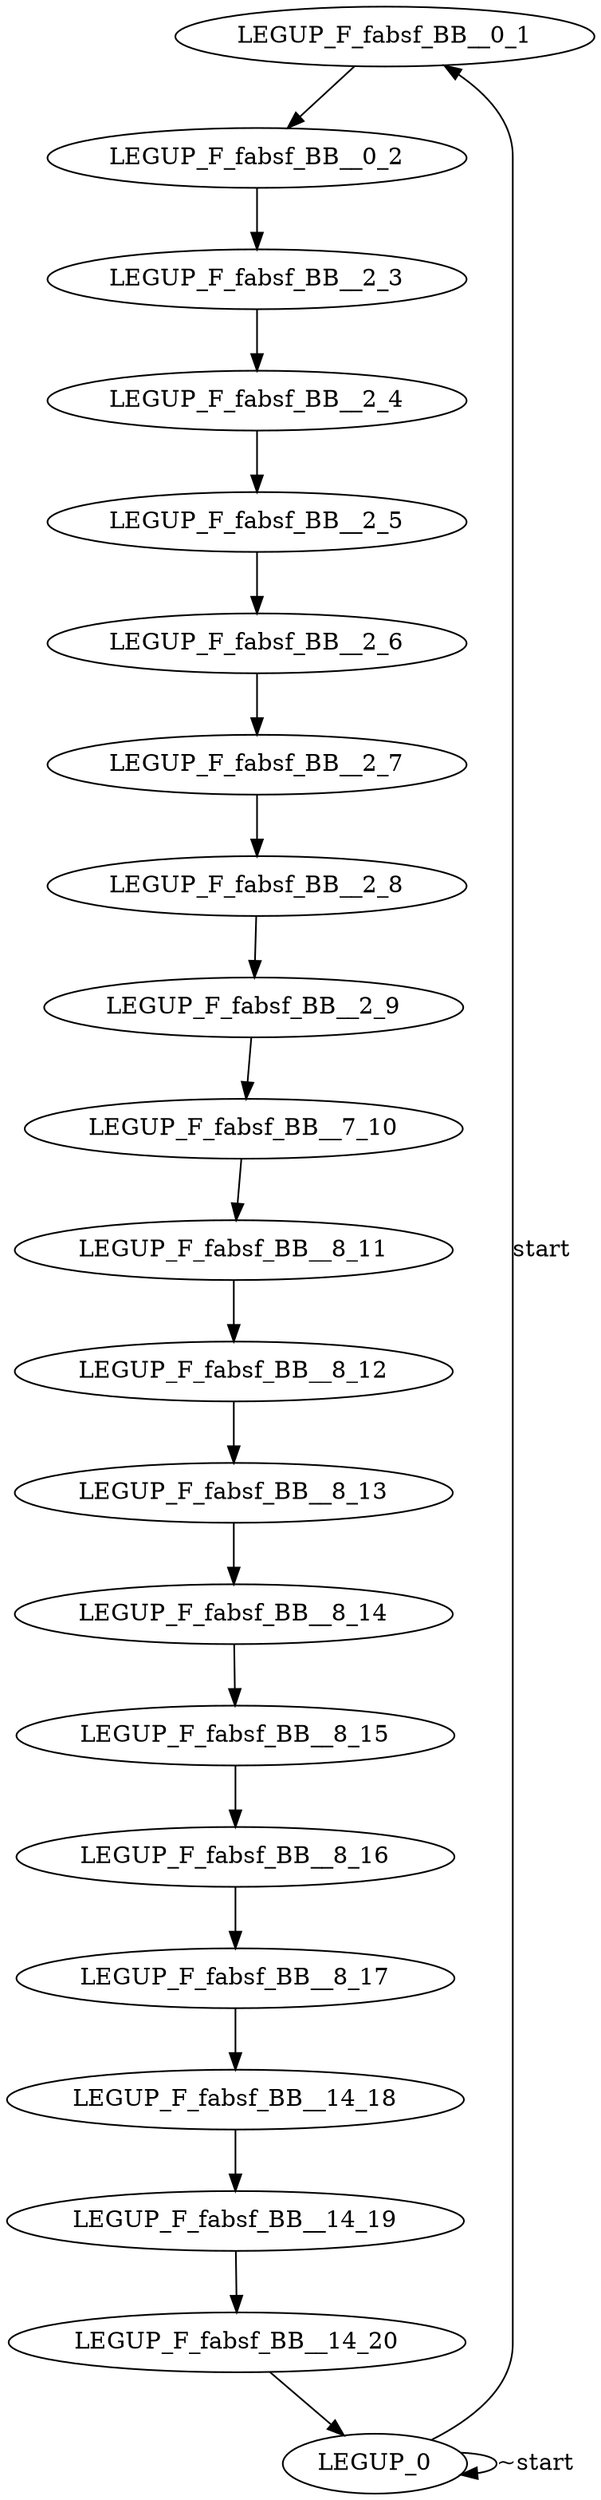 digraph {
Node0x2cd02d0[label="LEGUP_F_fabsf_BB__0_1"];
Node0x2cd0130[label="LEGUP_0"];
Node0x2cd0130 -> Node0x2cd02d0[label="start"];
Node0x2cd0130 -> Node0x2cd0130[label="~start"];
Node0x2cd0720[label="LEGUP_F_fabsf_BB__0_2"];
Node0x2cd02d0 -> Node0x2cd0720;
Node0x2cd03a0[label="LEGUP_F_fabsf_BB__2_3"];
Node0x2cd0720 -> Node0x2cd03a0;
Node0x2cd1490[label="LEGUP_F_fabsf_BB__2_4"];
Node0x2cd03a0 -> Node0x2cd1490;
Node0x2cd1560[label="LEGUP_F_fabsf_BB__2_5"];
Node0x2cd1490 -> Node0x2cd1560;
Node0x2cd1630[label="LEGUP_F_fabsf_BB__2_6"];
Node0x2cd1560 -> Node0x2cd1630;
Node0x2cd1700[label="LEGUP_F_fabsf_BB__2_7"];
Node0x2cd1630 -> Node0x2cd1700;
Node0x2cd17d0[label="LEGUP_F_fabsf_BB__2_8"];
Node0x2cd1700 -> Node0x2cd17d0;
Node0x2cd18a0[label="LEGUP_F_fabsf_BB__2_9"];
Node0x2cd17d0 -> Node0x2cd18a0;
Node0x2cd0470[label="LEGUP_F_fabsf_BB__7_10"];
Node0x2cd18a0 -> Node0x2cd0470;
Node0x2cd0540[label="LEGUP_F_fabsf_BB__8_11"];
Node0x2cd0470 -> Node0x2cd0540;
Node0x2cd1a70[label="LEGUP_F_fabsf_BB__8_12"];
Node0x2cd0540 -> Node0x2cd1a70;
Node0x2cd1b40[label="LEGUP_F_fabsf_BB__8_13"];
Node0x2cd1a70 -> Node0x2cd1b40;
Node0x2cd1c10[label="LEGUP_F_fabsf_BB__8_14"];
Node0x2cd1b40 -> Node0x2cd1c10;
Node0x2cd1ce0[label="LEGUP_F_fabsf_BB__8_15"];
Node0x2cd1c10 -> Node0x2cd1ce0;
Node0x2cd1db0[label="LEGUP_F_fabsf_BB__8_16"];
Node0x2cd1ce0 -> Node0x2cd1db0;
Node0x2cd1e80[label="LEGUP_F_fabsf_BB__8_17"];
Node0x2cd1db0 -> Node0x2cd1e80;
Node0x2cd0610[label="LEGUP_F_fabsf_BB__14_18"];
Node0x2cd1e80 -> Node0x2cd0610;
Node0x2cd2050[label="LEGUP_F_fabsf_BB__14_19"];
Node0x2cd0610 -> Node0x2cd2050;
Node0x2cd2120[label="LEGUP_F_fabsf_BB__14_20"];
Node0x2cd2050 -> Node0x2cd2120;
Node0x2cd2120 -> Node0x2cd0130;
}
